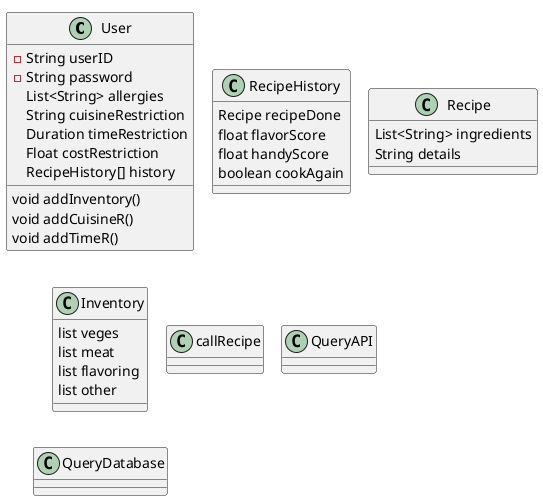 @startuml
!pragma layout smetana
'https://plantuml.com/sequence-diagram

class User {
-String userID
-String password
List<String> allergies
String cuisineRestriction
Duration timeRestriction
Float costRestriction
RecipeHistory[] history

void addInventory()
void addCuisineR()
void addTimeR()


}

class RecipeHistory{
Recipe recipeDone
float flavorScore
float handyScore
boolean cookAgain
}

class Recipe{
List<String> ingredients
String details
}

class Inventory {
list veges
list meat
list flavoring
list other
}

class callRecipe {
}

class QueryAPI {
}

class QueryDatabase {
}

@enduml